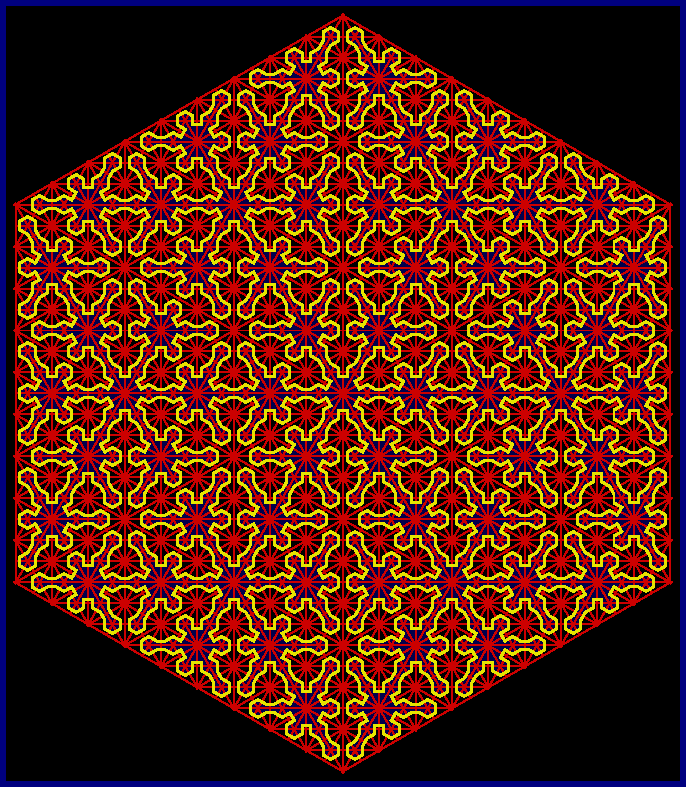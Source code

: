 size(12cm,0);

import geometry;

triangle T=triangleAbc(90,Tan(30),1);

triangle[] reverse(triangle[] arr)
{
  triangle[] or;
  int l=arr.length;
  for(int i=0; i < l; ++i) {
    or.push(arr[l-i-1]);
  }
  return or;
}

triangle[] dissect(triangle T, int n, bool reverse=false)
{
  if(n <= 0) return new triangle[]{T};
  triangle[] OT;

  point M=curpoint(T.AB,T.b()*Tan(30));
  point H=projection(T.BC)*M;
  triangle[] OT1, OT2, OT3;
  OT.append(dissect(triangle(H,T.B,M),n-1,!reverse));
  OT.append(reverse((dissect(triangle(H,T.C,M),n-1,!reverse))));
  OT.append(dissect(triangle(T.A,T.C,M),n-1,!reverse));
  return OT;
}

triangle[] DT=dissect(T,5);
point O=centroid(DT[0]);
path g;
transform Ro=rotate(30,T.B), Re=reflect(T.BC), Roj;

for(int i : DT.keys) {
  O=incenter(DT[i]);
  g=g--O;
}

g=reverse(g);
path G, g=g--Re*reverse(g) ;
for (int j=0; j < 12; j += 2) G=G--Ro^(-j)*g;

fill(G--cycle,0.3*blue);

for(int i : DT.keys) {
  for (int j=0; j < 12; j += 2) {
    Roj=Ro^j;
    draw(Roj*DT[i],miterjoin+0.8*red);
    draw(Roj*(Re*DT[i]),miterjoin+0.8*red);
  }
}

draw(G--cycle,bp+miterjoin+0.9*yellow);

shipout(bbox(2mm, FillDraw(black, 1mm+miterjoin+deepblue)));
